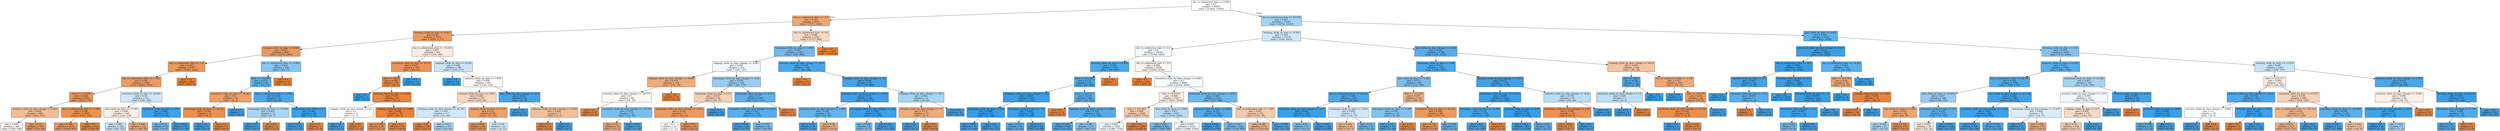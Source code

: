 digraph Tree {
node [shape=box, style="filled", color="black"] ;
0 [label="due_vs_submission_date <= 0.999\ngini = 0.5\nsamples = 26852\nvalue = [13426, 13426]", fillcolor="#e5813900"] ;
1 [label="due_vs_submission_date <= -0.0\ngini = 0.355\nsamples = 9455\nvalue = [7272, 2183]", fillcolor="#e58139b2"] ;
0 -> 1 [labeldistance=2.5, labelangle=45, headlabel="True"] ;
2 [label="forumng_clicks_by_days <= 8.923\ngini = 0.29\nsamples = 7272\nvalue = [5995, 1277]", fillcolor="#e58139c9"] ;
1 -> 2 ;
3 [label="subpage_clicks_by_days <= 8.981\ngini = 0.267\nsamples = 6867\nvalue = [5776, 1091]", fillcolor="#e58139cf"] ;
2 -> 3 ;
4 [label="due_vs_submission_date <= -1.0\ngini = 0.256\nsamples = 6767\nvalue = [5747, 1020]", fillcolor="#e58139d2"] ;
3 -> 4 ;
5 [label="due_vs_submission_date <= -1.001\ngini = 0.285\nsamples = 5922\nvalue = [4902, 1020]", fillcolor="#e58139ca"] ;
4 -> 5 ;
6 [label="date <= 117.038\ngini = 0.242\nsamples = 5491\nvalue = [4717, 774]", fillcolor="#e58139d5"] ;
5 -> 6 ;
7 [label="resource_clicks_by_days_change <= 0.005\ngini = 0.435\nsamples = 664\nvalue = [452, 212]", fillcolor="#e5813987"] ;
6 -> 7 ;
8 [label="gini = 0.499\nsamples = 348\nvalue = [180, 168]", fillcolor="#e5813911"] ;
7 -> 8 ;
9 [label="gini = 0.24\nsamples = 316\nvalue = [272, 44]", fillcolor="#e58139d6"] ;
7 -> 9 ;
10 [label="due_vs_submission_date <= -1.999\ngini = 0.206\nsamples = 4827\nvalue = [4265, 562]", fillcolor="#e58139dd"] ;
6 -> 10 ;
11 [label="gini = 0.238\nsamples = 4072\nvalue = [3510, 562]", fillcolor="#e58139d6"] ;
10 -> 11 ;
12 [label="gini = 0.0\nsamples = 755\nvalue = [755, 0]", fillcolor="#e58139ff"] ;
10 -> 12 ;
13 [label="oucontent_clicks_by_days <= 26.891\ngini = 0.49\nsamples = 431\nvalue = [185, 246]", fillcolor="#399de53f"] ;
5 -> 13 ;
14 [label="quiz_clicks_by_days <= 77.004\ngini = 0.498\nsamples = 340\nvalue = [182, 158]", fillcolor="#e5813922"] ;
13 -> 14 ;
15 [label="gini = 0.484\nsamples = 224\nvalue = [92, 132]", fillcolor="#399de54d"] ;
14 -> 15 ;
16 [label="gini = 0.348\nsamples = 116\nvalue = [90, 26]", fillcolor="#e58139b5"] ;
14 -> 16 ;
17 [label="oucontent_clicks_by_days <= 29.5\ngini = 0.064\nsamples = 91\nvalue = [3, 88]", fillcolor="#399de5f6"] ;
13 -> 17 ;
18 [label="gini = 0.32\nsamples = 10\nvalue = [2, 8]", fillcolor="#399de5bf"] ;
17 -> 18 ;
19 [label="gini = 0.024\nsamples = 81\nvalue = [1, 80]", fillcolor="#399de5fc"] ;
17 -> 19 ;
20 [label="gini = 0.0\nsamples = 845\nvalue = [845, 0]", fillcolor="#e58139ff"] ;
4 -> 20 ;
21 [label="due_vs_submission_date <= -0.889\ngini = 0.412\nsamples = 100\nvalue = [29, 71]", fillcolor="#399de597"] ;
3 -> 21 ;
22 [label="date <= 116.094\ngini = 0.275\nsamples = 85\nvalue = [14, 71]", fillcolor="#399de5cd"] ;
21 -> 22 ;
23 [label="oucontent_clicks_by_days <= 79.283\ngini = 0.32\nsamples = 10\nvalue = [8, 2]", fillcolor="#e58139bf"] ;
22 -> 23 ;
24 [label="homepage_clicks_by_days <= 14.351\ngini = 0.198\nsamples = 9\nvalue = [8, 1]", fillcolor="#e58139df"] ;
23 -> 24 ;
25 [label="gini = 0.0\nsamples = 1\nvalue = [0, 1]", fillcolor="#399de5ff"] ;
24 -> 25 ;
26 [label="gini = 0.0\nsamples = 8\nvalue = [8, 0]", fillcolor="#e58139ff"] ;
24 -> 26 ;
27 [label="gini = 0.0\nsamples = 1\nvalue = [0, 1]", fillcolor="#399de5ff"] ;
23 -> 27 ;
28 [label="due_vs_submission_date <= -2.081\ngini = 0.147\nsamples = 75\nvalue = [6, 69]", fillcolor="#399de5e9"] ;
22 -> 28 ;
29 [label="homepage_clicks_by_days <= 19.998\ngini = 0.463\nsamples = 11\nvalue = [4, 7]", fillcolor="#399de56d"] ;
28 -> 29 ;
30 [label="gini = 0.0\nsamples = 7\nvalue = [0, 7]", fillcolor="#399de5ff"] ;
29 -> 30 ;
31 [label="gini = 0.0\nsamples = 4\nvalue = [4, 0]", fillcolor="#e58139ff"] ;
29 -> 31 ;
32 [label="assessment_type_TMA <= 0.5\ngini = 0.061\nsamples = 64\nvalue = [2, 62]", fillcolor="#399de5f7"] ;
28 -> 32 ;
33 [label="gini = 0.031\nsamples = 63\nvalue = [1, 62]", fillcolor="#399de5fb"] ;
32 -> 33 ;
34 [label="gini = 0.0\nsamples = 1\nvalue = [1, 0]", fillcolor="#e58139ff"] ;
32 -> 34 ;
35 [label="gini = 0.0\nsamples = 15\nvalue = [15, 0]", fillcolor="#e58139ff"] ;
21 -> 35 ;
36 [label="due_vs_submission_date <= -14.019\ngini = 0.497\nsamples = 405\nvalue = [219, 186]", fillcolor="#e5813926"] ;
2 -> 36 ;
37 [label="oucontent_clicks_by_days <= 9.479\ngini = 0.237\nsamples = 109\nvalue = [94, 15]", fillcolor="#e58139d6"] ;
36 -> 37 ;
38 [label="date <= 145.0\ngini = 0.096\nsamples = 99\nvalue = [94, 5]", fillcolor="#e58139f1"] ;
37 -> 38 ;
39 [label="gini = 0.0\nsamples = 2\nvalue = [0, 2]", fillcolor="#399de5ff"] ;
38 -> 39 ;
40 [label="forumng_clicks_by_days <= 9.039\ngini = 0.06\nsamples = 97\nvalue = [94, 3]", fillcolor="#e58139f7"] ;
38 -> 40 ;
41 [label="subpage_clicks_by_days_change <= 0.5\ngini = 0.5\nsamples = 2\nvalue = [1, 1]", fillcolor="#e5813900"] ;
40 -> 41 ;
42 [label="gini = 0.0\nsamples = 1\nvalue = [0, 1]", fillcolor="#399de5ff"] ;
41 -> 42 ;
43 [label="gini = 0.0\nsamples = 1\nvalue = [1, 0]", fillcolor="#e58139ff"] ;
41 -> 43 ;
44 [label="subpage_clicks_by_days <= 0.083\ngini = 0.041\nsamples = 95\nvalue = [93, 2]", fillcolor="#e58139fa"] ;
40 -> 44 ;
45 [label="gini = 0.188\nsamples = 19\nvalue = [17, 2]", fillcolor="#e58139e1"] ;
44 -> 45 ;
46 [label="gini = 0.0\nsamples = 76\nvalue = [76, 0]", fillcolor="#e58139ff"] ;
44 -> 46 ;
47 [label="gini = 0.0\nsamples = 10\nvalue = [0, 10]", fillcolor="#399de5ff"] ;
37 -> 47 ;
48 [label="subpage_clicks_by_days <= 0.236\ngini = 0.488\nsamples = 296\nvalue = [125, 171]", fillcolor="#399de545"] ;
36 -> 48 ;
49 [label="gini = 0.0\nsamples = 55\nvalue = [0, 55]", fillcolor="#399de5ff"] ;
48 -> 49 ;
50 [label="resource_clicks_by_days <= 5.994\ngini = 0.499\nsamples = 241\nvalue = [125, 116]", fillcolor="#e5813912"] ;
48 -> 50 ;
51 [label="resource_clicks_by_days <= 2.007\ngini = 0.482\nsamples = 207\nvalue = [123, 84]", fillcolor="#e5813951"] ;
50 -> 51 ;
52 [label="forumng_clicks_by_days_change <= -87.305\ngini = 0.492\nsamples = 117\nvalue = [51, 66]", fillcolor="#399de53a"] ;
51 -> 52 ;
53 [label="gini = 0.0\nsamples = 16\nvalue = [16, 0]", fillcolor="#e58139ff"] ;
52 -> 53 ;
54 [label="gini = 0.453\nsamples = 101\nvalue = [35, 66]", fillcolor="#399de578"] ;
52 -> 54 ;
55 [label="forumng_clicks_by_days <= 17.97\ngini = 0.32\nsamples = 90\nvalue = [72, 18]", fillcolor="#e58139bf"] ;
51 -> 55 ;
56 [label="gini = 0.159\nsamples = 69\nvalue = [63, 6]", fillcolor="#e58139e7"] ;
55 -> 56 ;
57 [label="gini = 0.49\nsamples = 21\nvalue = [9, 12]", fillcolor="#399de540"] ;
55 -> 57 ;
58 [label="quiz_clicks_by_days_change <= 33.0\ngini = 0.111\nsamples = 34\nvalue = [2, 32]", fillcolor="#399de5ef"] ;
50 -> 58 ;
59 [label="gini = 0.0\nsamples = 31\nvalue = [0, 31]", fillcolor="#399de5ff"] ;
58 -> 59 ;
60 [label="resource_clicks_by_days_change <= 3.644\ngini = 0.444\nsamples = 3\nvalue = [2, 1]", fillcolor="#e581397f"] ;
58 -> 60 ;
61 [label="gini = 0.0\nsamples = 2\nvalue = [2, 0]", fillcolor="#e58139ff"] ;
60 -> 61 ;
62 [label="gini = 0.0\nsamples = 1\nvalue = [0, 1]", fillcolor="#399de5ff"] ;
60 -> 62 ;
63 [label="due_vs_submission_date <= 0.0\ngini = 0.486\nsamples = 2183\nvalue = [1277, 906]", fillcolor="#e581394a"] ;
1 -> 63 ;
64 [label="homepage_clicks_by_days <= 2.993\ngini = 0.347\nsamples = 1167\nvalue = [261, 906]", fillcolor="#399de5b6"] ;
63 -> 64 ;
65 [label="subpage_clicks_by_days_change <= -0.007\ngini = 0.499\nsamples = 418\nvalue = [201, 217]", fillcolor="#399de513"] ;
64 -> 65 ;
66 [label="subpage_clicks_by_days_change <= -0.998\ngini = 0.378\nsamples = 154\nvalue = [115, 39]", fillcolor="#e58139a9"] ;
65 -> 66 ;
67 [label="resource_clicks_by_days_change <= -16.279\ngini = 0.5\nsamples = 80\nvalue = [41, 39]", fillcolor="#e581390c"] ;
66 -> 67 ;
68 [label="gini = 0.0\nsamples = 28\nvalue = [28, 0]", fillcolor="#e58139ff"] ;
67 -> 68 ;
69 [label="oucontent_clicks_by_days_change <= -10.778\ngini = 0.375\nsamples = 52\nvalue = [13, 39]", fillcolor="#399de5aa"] ;
67 -> 69 ;
70 [label="gini = 0.32\nsamples = 15\nvalue = [12, 3]", fillcolor="#e58139bf"] ;
69 -> 70 ;
71 [label="gini = 0.053\nsamples = 37\nvalue = [1, 36]", fillcolor="#399de5f8"] ;
69 -> 71 ;
72 [label="gini = 0.0\nsamples = 74\nvalue = [74, 0]", fillcolor="#e58139ff"] ;
66 -> 72 ;
73 [label="homepage_clicks_by_days_change <= -0.01\ngini = 0.439\nsamples = 264\nvalue = [86, 178]", fillcolor="#399de584"] ;
65 -> 73 ;
74 [label="homepage_clicks_by_days <= 0.5\ngini = 0.474\nsamples = 96\nvalue = [59, 37]", fillcolor="#e581395f"] ;
73 -> 74 ;
75 [label="homepage_clicks_by_days_change <= -2.935\ngini = 0.281\nsamples = 71\nvalue = [59, 12]", fillcolor="#e58139cb"] ;
74 -> 75 ;
76 [label="gini = 0.5\nsamples = 14\nvalue = [7, 7]", fillcolor="#e5813900"] ;
75 -> 76 ;
77 [label="gini = 0.16\nsamples = 57\nvalue = [52, 5]", fillcolor="#e58139e6"] ;
75 -> 77 ;
78 [label="gini = 0.0\nsamples = 25\nvalue = [0, 25]", fillcolor="#399de5ff"] ;
74 -> 78 ;
79 [label="homepage_clicks_by_days <= 2.071\ngini = 0.27\nsamples = 168\nvalue = [27, 141]", fillcolor="#399de5ce"] ;
73 -> 79 ;
80 [label="homepage_clicks_by_days_change <= 0.049\ngini = 0.241\nsamples = 164\nvalue = [23, 141]", fillcolor="#399de5d5"] ;
79 -> 80 ;
81 [label="gini = 0.074\nsamples = 78\nvalue = [3, 75]", fillcolor="#399de5f5"] ;
80 -> 81 ;
82 [label="gini = 0.357\nsamples = 86\nvalue = [20, 66]", fillcolor="#399de5b2"] ;
80 -> 82 ;
83 [label="gini = 0.0\nsamples = 4\nvalue = [4, 0]", fillcolor="#e58139ff"] ;
79 -> 83 ;
84 [label="resource_clicks_by_days_change <= -20.0\ngini = 0.147\nsamples = 749\nvalue = [60, 689]", fillcolor="#399de5e9"] ;
64 -> 84 ;
85 [label="gini = 0.0\nsamples = 22\nvalue = [22, 0]", fillcolor="#e58139ff"] ;
84 -> 85 ;
86 [label="subpage_clicks_by_days_change <= 9.5\ngini = 0.099\nsamples = 727\nvalue = [38, 689]", fillcolor="#399de5f1"] ;
84 -> 86 ;
87 [label="forumng_clicks_by_days_change <= -0.068\ngini = 0.079\nsamples = 702\nvalue = [29, 673]", fillcolor="#399de5f4"] ;
86 -> 87 ;
88 [label="forumng_clicks_by_days_change <= -1.903\ngini = 0.295\nsamples = 78\nvalue = [14, 64]", fillcolor="#399de5c7"] ;
87 -> 88 ;
89 [label="gini = 0.032\nsamples = 61\nvalue = [1, 60]", fillcolor="#399de5fb"] ;
88 -> 89 ;
90 [label="gini = 0.36\nsamples = 17\nvalue = [13, 4]", fillcolor="#e58139b1"] ;
88 -> 90 ;
91 [label="homepage_clicks_by_days_change <= -9.0\ngini = 0.047\nsamples = 624\nvalue = [15, 609]", fillcolor="#399de5f9"] ;
87 -> 91 ;
92 [label="gini = 0.346\nsamples = 9\nvalue = [2, 7]", fillcolor="#399de5b6"] ;
91 -> 92 ;
93 [label="gini = 0.041\nsamples = 615\nvalue = [13, 602]", fillcolor="#399de5f9"] ;
91 -> 93 ;
94 [label="subpage_clicks_by_days_change <= 10.5\ngini = 0.461\nsamples = 25\nvalue = [9, 16]", fillcolor="#399de570"] ;
86 -> 94 ;
95 [label="resource_clicks_by_days_change <= 7.0\ngini = 0.375\nsamples = 12\nvalue = [9, 3]", fillcolor="#e58139aa"] ;
94 -> 95 ;
96 [label="gini = 0.0\nsamples = 3\nvalue = [0, 3]", fillcolor="#399de5ff"] ;
95 -> 96 ;
97 [label="gini = 0.0\nsamples = 9\nvalue = [9, 0]", fillcolor="#e58139ff"] ;
95 -> 97 ;
98 [label="gini = 0.0\nsamples = 13\nvalue = [0, 13]", fillcolor="#399de5ff"] ;
94 -> 98 ;
99 [label="gini = 0.0\nsamples = 1016\nvalue = [1016, 0]", fillcolor="#e58139ff"] ;
63 -> 99 ;
100 [label="due_vs_submission_date <= 33.978\ngini = 0.457\nsamples = 17397\nvalue = [6154, 11243]", fillcolor="#399de573"] ;
0 -> 100 [labeldistance=2.5, labelangle=-45, headlabel="False"] ;
101 [label="forumng_clicks_by_days <= 8.999\ngini = 0.492\nsamples = 12276\nvalue = [5341, 6935]", fillcolor="#399de53b"] ;
100 -> 101 ;
102 [label="due_vs_submission_date <= 1.0\ngini = 0.5\nsamples = 10528\nvalue = [5104, 5424]", fillcolor="#399de50f"] ;
101 -> 102 ;
103 [label="forumng_clicks_by_days <= 8.018\ngini = 0.182\nsamples = 979\nvalue = [99, 880]", fillcolor="#399de5e2"] ;
102 -> 103 ;
104 [label="date <= 117.265\ngini = 0.171\nsamples = 972\nvalue = [92, 880]", fillcolor="#399de5e4"] ;
103 -> 104 ;
105 [label="homepage_clicks_by_days_change <= 4.5\ngini = 0.018\nsamples = 327\nvalue = [3, 324]", fillcolor="#399de5fd"] ;
104 -> 105 ;
106 [label="homepage_clicks_by_days <= 0.5\ngini = 0.009\nsamples = 227\nvalue = [1, 226]", fillcolor="#399de5fe"] ;
105 -> 106 ;
107 [label="gini = 0.028\nsamples = 70\nvalue = [1, 69]", fillcolor="#399de5fb"] ;
106 -> 107 ;
108 [label="gini = 0.0\nsamples = 157\nvalue = [0, 157]", fillcolor="#399de5ff"] ;
106 -> 108 ;
109 [label="homepage_clicks_by_days <= 5.5\ngini = 0.039\nsamples = 100\nvalue = [2, 98]", fillcolor="#399de5fa"] ;
105 -> 109 ;
110 [label="gini = 0.219\nsamples = 16\nvalue = [2, 14]", fillcolor="#399de5db"] ;
109 -> 110 ;
111 [label="gini = 0.0\nsamples = 84\nvalue = [0, 84]", fillcolor="#399de5ff"] ;
109 -> 111 ;
112 [label="date <= 123.747\ngini = 0.238\nsamples = 645\nvalue = [89, 556]", fillcolor="#399de5d6"] ;
104 -> 112 ;
113 [label="gini = 0.0\nsamples = 10\nvalue = [10, 0]", fillcolor="#e58139ff"] ;
112 -> 113 ;
114 [label="subpage_clicks_by_days_change <= 0.069\ngini = 0.218\nsamples = 635\nvalue = [79, 556]", fillcolor="#399de5db"] ;
112 -> 114 ;
115 [label="gini = 0.134\nsamples = 458\nvalue = [33, 425]", fillcolor="#399de5eb"] ;
114 -> 115 ;
116 [label="gini = 0.385\nsamples = 177\nvalue = [46, 131]", fillcolor="#399de5a5"] ;
114 -> 116 ;
117 [label="gini = 0.0\nsamples = 7\nvalue = [7, 0]", fillcolor="#e58139ff"] ;
103 -> 117 ;
118 [label="due_vs_submission_date <= 2.0\ngini = 0.499\nsamples = 9549\nvalue = [5005, 4544]", fillcolor="#e5813917"] ;
102 -> 118 ;
119 [label="gini = 0.0\nsamples = 681\nvalue = [681, 0]", fillcolor="#e58139ff"] ;
118 -> 119 ;
120 [label="oucontent_clicks_by_days_change <= 0.981\ngini = 0.5\nsamples = 8868\nvalue = [4324, 4544]", fillcolor="#399de50c"] ;
118 -> 120 ;
121 [label="date <= 228.995\ngini = 0.498\nsamples = 7627\nvalue = [4067, 3560]", fillcolor="#e5813920"] ;
120 -> 121 ;
122 [label="date <= 222.003\ngini = 0.468\nsamples = 4590\nvalue = [2874, 1716]", fillcolor="#e5813967"] ;
121 -> 122 ;
123 [label="gini = 0.499\nsamples = 3300\nvalue = [1584, 1716]", fillcolor="#399de514"] ;
122 -> 123 ;
124 [label="gini = 0.0\nsamples = 1290\nvalue = [1290, 0]", fillcolor="#e58139ff"] ;
122 -> 124 ;
125 [label="quiz_clicks_by_days <= 0.002\ngini = 0.477\nsamples = 3037\nvalue = [1193, 1844]", fillcolor="#399de55a"] ;
121 -> 125 ;
126 [label="gini = 0.32\nsamples = 925\nvalue = [185, 740]", fillcolor="#399de5bf"] ;
125 -> 126 ;
127 [label="gini = 0.499\nsamples = 2112\nvalue = [1008, 1104]", fillcolor="#399de516"] ;
125 -> 127 ;
128 [label="homepage_clicks_by_days_change <= 16.03\ngini = 0.328\nsamples = 1241\nvalue = [257, 984]", fillcolor="#399de5bc"] ;
120 -> 128 ;
129 [label="resource_clicks_by_days <= 0.028\ngini = 0.213\nsamples = 1031\nvalue = [125, 906]", fillcolor="#399de5dc"] ;
128 -> 129 ;
130 [label="gini = 0.004\nsamples = 475\nvalue = [1, 474]", fillcolor="#399de5fe"] ;
129 -> 130 ;
131 [label="gini = 0.347\nsamples = 556\nvalue = [124, 432]", fillcolor="#399de5b6"] ;
129 -> 131 ;
132 [label="due_vs_submission_date <= 7.998\ngini = 0.467\nsamples = 210\nvalue = [132, 78]", fillcolor="#e5813968"] ;
128 -> 132 ;
133 [label="gini = 0.382\nsamples = 175\nvalue = [130, 45]", fillcolor="#e58139a7"] ;
132 -> 133 ;
134 [label="gini = 0.108\nsamples = 35\nvalue = [2, 33]", fillcolor="#399de5f0"] ;
132 -> 134 ;
135 [label="quiz_clicks_by_days_change <= 19.04\ngini = 0.234\nsamples = 1748\nvalue = [237, 1511]", fillcolor="#399de5d7"] ;
101 -> 135 ;
136 [label="homepage_clicks_by_days <= 8.99\ngini = 0.174\nsamples = 1623\nvalue = [156, 1467]", fillcolor="#399de5e4"] ;
135 -> 136 ;
137 [label="quiz_clicks_by_days <= 1.462\ngini = 0.373\nsamples = 444\nvalue = [110, 334]", fillcolor="#399de5ab"] ;
136 -> 137 ;
138 [label="due_vs_submission_date <= 28.096\ngini = 0.164\nsamples = 334\nvalue = [30, 304]", fillcolor="#399de5e6"] ;
137 -> 138 ;
139 [label="oucontent_clicks_by_days_change <= -15.0\ngini = 0.042\nsamples = 279\nvalue = [6, 273]", fillcolor="#399de5f9"] ;
138 -> 139 ;
140 [label="gini = 0.36\nsamples = 17\nvalue = [4, 13]", fillcolor="#399de5b1"] ;
139 -> 140 ;
141 [label="gini = 0.015\nsamples = 262\nvalue = [2, 260]", fillcolor="#399de5fd"] ;
139 -> 141 ;
142 [label="homepage_clicks_by_days <= 3.638\ngini = 0.492\nsamples = 55\nvalue = [24, 31]", fillcolor="#399de53a"] ;
138 -> 142 ;
143 [label="gini = 0.403\nsamples = 25\nvalue = [18, 7]", fillcolor="#e581399c"] ;
142 -> 143 ;
144 [label="gini = 0.32\nsamples = 30\nvalue = [6, 24]", fillcolor="#399de5bf"] ;
142 -> 144 ;
145 [label="date <= 222.036\ngini = 0.397\nsamples = 110\nvalue = [80, 30]", fillcolor="#e581399f"] ;
137 -> 145 ;
146 [label="homepage_clicks_by_days <= 8.188\ngini = 0.397\nsamples = 22\nvalue = [6, 16]", fillcolor="#399de59f"] ;
145 -> 146 ;
147 [label="gini = 0.111\nsamples = 17\nvalue = [1, 16]", fillcolor="#399de5ef"] ;
146 -> 147 ;
148 [label="gini = 0.0\nsamples = 5\nvalue = [5, 0]", fillcolor="#e58139ff"] ;
146 -> 148 ;
149 [label="oucontent_clicks_by_days <= 18.355\ngini = 0.268\nsamples = 88\nvalue = [74, 14]", fillcolor="#e58139cf"] ;
145 -> 149 ;
150 [label="gini = 0.178\nsamples = 81\nvalue = [73, 8]", fillcolor="#e58139e3"] ;
149 -> 150 ;
151 [label="gini = 0.245\nsamples = 7\nvalue = [1, 6]", fillcolor="#399de5d4"] ;
149 -> 151 ;
152 [label="glossary_clicks_by_days_change <= 1.007\ngini = 0.075\nsamples = 1179\nvalue = [46, 1133]", fillcolor="#399de5f5"] ;
136 -> 152 ;
153 [label="homepage_clicks_by_days <= 10.836\ngini = 0.029\nsamples = 1103\nvalue = [16, 1087]", fillcolor="#399de5fb"] ;
152 -> 153 ;
154 [label="homepage_clicks_by_days <= 10.022\ngini = 0.129\nsamples = 159\nvalue = [11, 148]", fillcolor="#399de5ec"] ;
153 -> 154 ;
155 [label="gini = 0.097\nsamples = 156\nvalue = [8, 148]", fillcolor="#399de5f1"] ;
154 -> 155 ;
156 [label="gini = 0.0\nsamples = 3\nvalue = [3, 0]", fillcolor="#e58139ff"] ;
154 -> 156 ;
157 [label="glossary_clicks_by_days <= 4.29\ngini = 0.011\nsamples = 944\nvalue = [5, 939]", fillcolor="#399de5fe"] ;
153 -> 157 ;
158 [label="gini = 0.002\nsamples = 913\nvalue = [1, 912]", fillcolor="#399de5ff"] ;
157 -> 158 ;
159 [label="gini = 0.225\nsamples = 31\nvalue = [4, 27]", fillcolor="#399de5d9"] ;
157 -> 159 ;
160 [label="resource_clicks_by_days_change <= -0.38\ngini = 0.478\nsamples = 76\nvalue = [30, 46]", fillcolor="#399de559"] ;
152 -> 160 ;
161 [label="homepage_clicks_by_days_change <= 9.39\ngini = 0.208\nsamples = 34\nvalue = [30, 4]", fillcolor="#e58139dd"] ;
160 -> 161 ;
162 [label="gini = 0.062\nsamples = 31\nvalue = [30, 1]", fillcolor="#e58139f6"] ;
161 -> 162 ;
163 [label="gini = 0.0\nsamples = 3\nvalue = [0, 3]", fillcolor="#399de5ff"] ;
161 -> 163 ;
164 [label="gini = 0.0\nsamples = 42\nvalue = [0, 42]", fillcolor="#399de5ff"] ;
160 -> 164 ;
165 [label="forumng_clicks_by_days_change <= 9.023\ngini = 0.456\nsamples = 125\nvalue = [81, 44]", fillcolor="#e5813974"] ;
135 -> 165 ;
166 [label="date <= 120.5\ngini = 0.165\nsamples = 22\nvalue = [2, 20]", fillcolor="#399de5e6"] ;
165 -> 166 ;
167 [label="oucontent_clicks_by_days_change <= 7.0\ngini = 0.48\nsamples = 5\nvalue = [2, 3]", fillcolor="#399de555"] ;
166 -> 167 ;
168 [label="gini = 0.0\nsamples = 3\nvalue = [0, 3]", fillcolor="#399de5ff"] ;
167 -> 168 ;
169 [label="gini = 0.0\nsamples = 2\nvalue = [2, 0]", fillcolor="#e58139ff"] ;
167 -> 169 ;
170 [label="gini = 0.0\nsamples = 17\nvalue = [0, 17]", fillcolor="#399de5ff"] ;
166 -> 170 ;
171 [label="due_vs_submission_date <= 1.156\ngini = 0.357\nsamples = 103\nvalue = [79, 24]", fillcolor="#e58139b2"] ;
165 -> 171 ;
172 [label="gini = 0.0\nsamples = 8\nvalue = [0, 8]", fillcolor="#399de5ff"] ;
171 -> 172 ;
173 [label="date <= 218.376\ngini = 0.28\nsamples = 95\nvalue = [79, 16]", fillcolor="#e58139cb"] ;
171 -> 173 ;
174 [label="oucontent_clicks_by_days_change <= 11.356\ngini = 0.184\nsamples = 88\nvalue = [79, 9]", fillcolor="#e58139e2"] ;
173 -> 174 ;
175 [label="gini = 0.0\nsamples = 5\nvalue = [0, 5]", fillcolor="#399de5ff"] ;
174 -> 175 ;
176 [label="gini = 0.092\nsamples = 83\nvalue = [79, 4]", fillcolor="#e58139f2"] ;
174 -> 176 ;
177 [label="gini = 0.0\nsamples = 7\nvalue = [0, 7]", fillcolor="#399de5ff"] ;
173 -> 177 ;
178 [label="quiz_clicks_by_days <= 0.027\ngini = 0.267\nsamples = 5121\nvalue = [813, 4308]", fillcolor="#399de5cf"] ;
100 -> 178 ;
179 [label="oucontent_clicks_by_days_change <= 0.022\ngini = 0.033\nsamples = 2263\nvalue = [38, 2225]", fillcolor="#399de5fb"] ;
178 -> 179 ;
180 [label="due_vs_submission_date <= 34.5\ngini = 0.002\nsamples = 2032\nvalue = [2, 2030]", fillcolor="#399de5ff"] ;
179 -> 180 ;
181 [label="resource_clicks_by_days <= 2.5\ngini = 0.067\nsamples = 29\nvalue = [1, 28]", fillcolor="#399de5f6"] ;
180 -> 181 ;
182 [label="gini = 0.0\nsamples = 22\nvalue = [0, 22]", fillcolor="#399de5ff"] ;
181 -> 182 ;
183 [label="oucontent_clicks_by_days <= 19.0\ngini = 0.245\nsamples = 7\nvalue = [1, 6]", fillcolor="#399de5d4"] ;
181 -> 183 ;
184 [label="gini = 0.0\nsamples = 1\nvalue = [1, 0]", fillcolor="#e58139ff"] ;
183 -> 184 ;
185 [label="gini = 0.0\nsamples = 6\nvalue = [0, 6]", fillcolor="#399de5ff"] ;
183 -> 185 ;
186 [label="forumng_clicks_by_days <= 6.5\ngini = 0.001\nsamples = 2003\nvalue = [1, 2002]", fillcolor="#399de5ff"] ;
180 -> 186 ;
187 [label="gini = 0.0\nsamples = 1539\nvalue = [0, 1539]", fillcolor="#399de5ff"] ;
186 -> 187 ;
188 [label="forumng_clicks_by_days <= 7.5\ngini = 0.004\nsamples = 464\nvalue = [1, 463]", fillcolor="#399de5fe"] ;
186 -> 188 ;
189 [label="homepage_clicks_by_days <= 3.5\ngini = 0.087\nsamples = 22\nvalue = [1, 21]", fillcolor="#399de5f3"] ;
188 -> 189 ;
190 [label="gini = 0.32\nsamples = 5\nvalue = [1, 4]", fillcolor="#399de5bf"] ;
189 -> 190 ;
191 [label="gini = 0.0\nsamples = 17\nvalue = [0, 17]", fillcolor="#399de5ff"] ;
189 -> 191 ;
192 [label="gini = 0.0\nsamples = 442\nvalue = [0, 442]", fillcolor="#399de5ff"] ;
188 -> 192 ;
193 [label="due_vs_submission_date <= 74.268\ngini = 0.263\nsamples = 231\nvalue = [36, 195]", fillcolor="#399de5d0"] ;
179 -> 193 ;
194 [label="date <= 222.746\ngini = 0.34\nsamples = 46\nvalue = [36, 10]", fillcolor="#e58139b8"] ;
193 -> 194 ;
195 [label="gini = 0.0\nsamples = 9\nvalue = [0, 9]", fillcolor="#399de5ff"] ;
194 -> 195 ;
196 [label="subpage_clicks_by_days <= 2.989\ngini = 0.053\nsamples = 37\nvalue = [36, 1]", fillcolor="#e58139f8"] ;
194 -> 196 ;
197 [label="gini = 0.0\nsamples = 36\nvalue = [36, 0]", fillcolor="#e58139ff"] ;
196 -> 197 ;
198 [label="gini = 0.0\nsamples = 1\nvalue = [0, 1]", fillcolor="#399de5ff"] ;
196 -> 198 ;
199 [label="gini = 0.0\nsamples = 185\nvalue = [0, 185]", fillcolor="#399de5ff"] ;
193 -> 199 ;
200 [label="forumng_clicks_by_days <= 0.01\ngini = 0.395\nsamples = 2858\nvalue = [775, 2083]", fillcolor="#399de5a0"] ;
178 -> 200 ;
201 [label="resource_clicks_by_days <= 6.047\ngini = 0.261\nsamples = 1591\nvalue = [245, 1346]", fillcolor="#399de5d1"] ;
200 -> 201 ;
202 [label="due_vs_submission_date <= 54.704\ngini = 0.193\nsamples = 1294\nvalue = [140, 1154]", fillcolor="#399de5e0"] ;
201 -> 202 ;
203 [label="quiz_clicks_by_days <= 10.955\ngini = 0.437\nsamples = 298\nvalue = [96, 202]", fillcolor="#399de586"] ;
202 -> 203 ;
204 [label="quiz_clicks_by_days <= 3.062\ngini = 0.356\nsamples = 82\nvalue = [63, 19]", fillcolor="#e58139b2"] ;
203 -> 204 ;
205 [label="gini = 0.454\nsamples = 23\nvalue = [8, 15]", fillcolor="#399de577"] ;
204 -> 205 ;
206 [label="gini = 0.126\nsamples = 59\nvalue = [55, 4]", fillcolor="#e58139ec"] ;
204 -> 206 ;
207 [label="oucontent_clicks_by_days <= 0.5\ngini = 0.259\nsamples = 216\nvalue = [33, 183]", fillcolor="#399de5d1"] ;
203 -> 207 ;
208 [label="gini = 0.495\nsamples = 58\nvalue = [32, 26]", fillcolor="#e5813930"] ;
207 -> 208 ;
209 [label="gini = 0.013\nsamples = 158\nvalue = [1, 157]", fillcolor="#399de5fd"] ;
207 -> 209 ;
210 [label="quiz_clicks_by_days_change <= 67.344\ngini = 0.084\nsamples = 996\nvalue = [44, 952]", fillcolor="#399de5f3"] ;
202 -> 210 ;
211 [label="oucontent_clicks_by_days_change <= 1.139\ngini = 0.06\nsamples = 965\nvalue = [30, 935]", fillcolor="#399de5f7"] ;
210 -> 211 ;
212 [label="gini = 0.027\nsamples = 730\nvalue = [10, 720]", fillcolor="#399de5fb"] ;
211 -> 212 ;
213 [label="gini = 0.156\nsamples = 235\nvalue = [20, 215]", fillcolor="#399de5e7"] ;
211 -> 213 ;
214 [label="homepage_clicks_by_days_change <= 17.607\ngini = 0.495\nsamples = 31\nvalue = [14, 17]", fillcolor="#399de52d"] ;
210 -> 214 ;
215 [label="gini = 0.0\nsamples = 13\nvalue = [0, 13]", fillcolor="#399de5ff"] ;
214 -> 215 ;
216 [label="gini = 0.346\nsamples = 18\nvalue = [14, 4]", fillcolor="#e58139b6"] ;
214 -> 216 ;
217 [label="homepage_clicks_by_days <= 21.992\ngini = 0.457\nsamples = 297\nvalue = [105, 192]", fillcolor="#399de574"] ;
201 -> 217 ;
218 [label="resource_clicks_by_days_change <= 1.572\ngini = 0.499\nsamples = 211\nvalue = [102, 109]", fillcolor="#399de510"] ;
217 -> 218 ;
219 [label="subpage_clicks_by_days <= 8.5\ngini = 0.486\nsamples = 175\nvalue = [102, 73]", fillcolor="#e5813948"] ;
218 -> 219 ;
220 [label="gini = 0.46\nsamples = 159\nvalue = [102, 57]", fillcolor="#e5813970"] ;
219 -> 220 ;
221 [label="gini = 0.0\nsamples = 16\nvalue = [0, 16]", fillcolor="#399de5ff"] ;
219 -> 221 ;
222 [label="gini = 0.0\nsamples = 36\nvalue = [0, 36]", fillcolor="#399de5ff"] ;
218 -> 222 ;
223 [label="resource_clicks_by_days <= 6.647\ngini = 0.067\nsamples = 86\nvalue = [3, 83]", fillcolor="#399de5f6"] ;
217 -> 223 ;
224 [label="gini = 0.0\nsamples = 1\nvalue = [1, 0]", fillcolor="#e58139ff"] ;
223 -> 224 ;
225 [label="resource_clicks_by_days <= 7.688\ngini = 0.046\nsamples = 85\nvalue = [2, 83]", fillcolor="#399de5f9"] ;
223 -> 225 ;
226 [label="gini = 0.219\nsamples = 16\nvalue = [2, 14]", fillcolor="#399de5db"] ;
225 -> 226 ;
227 [label="gini = 0.0\nsamples = 69\nvalue = [0, 69]", fillcolor="#399de5ff"] ;
225 -> 227 ;
228 [label="forumng_clicks_by_days <= 13.979\ngini = 0.487\nsamples = 1267\nvalue = [530, 737]", fillcolor="#399de548"] ;
200 -> 228 ;
229 [label="date <= 222.117\ngini = 0.498\nsamples = 951\nvalue = [504, 447]", fillcolor="#e581391d"] ;
228 -> 229 ;
230 [label="resource_clicks_by_days_change <= -0.035\ngini = 0.154\nsamples = 143\nvalue = [12, 131]", fillcolor="#399de5e8"] ;
229 -> 230 ;
231 [label="resource_clicks_by_days_change <= -0.805\ngini = 0.5\nsamples = 18\nvalue = [9, 9]", fillcolor="#e5813900"] ;
230 -> 231 ;
232 [label="gini = 0.0\nsamples = 9\nvalue = [0, 9]", fillcolor="#399de5ff"] ;
231 -> 232 ;
233 [label="gini = 0.0\nsamples = 9\nvalue = [9, 0]", fillcolor="#e58139ff"] ;
231 -> 233 ;
234 [label="forumng_clicks_by_days <= 0.65\ngini = 0.047\nsamples = 125\nvalue = [3, 122]", fillcolor="#399de5f9"] ;
230 -> 234 ;
235 [label="gini = 0.0\nsamples = 3\nvalue = [3, 0]", fillcolor="#e58139ff"] ;
234 -> 235 ;
236 [label="gini = 0.0\nsamples = 122\nvalue = [0, 122]", fillcolor="#399de5ff"] ;
234 -> 236 ;
237 [label="oucontent_clicks_by_days <= 63.212\ngini = 0.476\nsamples = 808\nvalue = [492, 316]", fillcolor="#e581395b"] ;
229 -> 237 ;
238 [label="due_vs_submission_date <= 122.712\ngini = 0.416\nsamples = 670\nvalue = [472, 198]", fillcolor="#e5813994"] ;
237 -> 238 ;
239 [label="gini = 0.372\nsamples = 627\nvalue = [472, 155]", fillcolor="#e58139ab"] ;
238 -> 239 ;
240 [label="gini = 0.0\nsamples = 43\nvalue = [0, 43]", fillcolor="#399de5ff"] ;
238 -> 240 ;
241 [label="oucontent_clicks_by_days <= 182.894\ngini = 0.248\nsamples = 138\nvalue = [20, 118]", fillcolor="#399de5d4"] ;
237 -> 241 ;
242 [label="gini = 0.035\nsamples = 111\nvalue = [2, 109]", fillcolor="#399de5fa"] ;
241 -> 242 ;
243 [label="gini = 0.444\nsamples = 27\nvalue = [18, 9]", fillcolor="#e581397f"] ;
241 -> 243 ;
244 [label="resource_clicks_by_days_change <= -0.353\ngini = 0.151\nsamples = 316\nvalue = [26, 290]", fillcolor="#399de5e8"] ;
228 -> 244 ;
245 [label="resource_clicks_by_days_change <= -0.993\ngini = 0.498\nsamples = 45\nvalue = [24, 21]", fillcolor="#e5813920"] ;
244 -> 245 ;
246 [label="oucontent_clicks_by_days_change <= 41.5\ngini = 0.087\nsamples = 22\nvalue = [1, 21]", fillcolor="#399de5f3"] ;
245 -> 246 ;
247 [label="gini = 0.0\nsamples = 19\nvalue = [0, 19]", fillcolor="#399de5ff"] ;
246 -> 247 ;
248 [label="gini = 0.444\nsamples = 3\nvalue = [1, 2]", fillcolor="#399de57f"] ;
246 -> 248 ;
249 [label="gini = 0.0\nsamples = 23\nvalue = [23, 0]", fillcolor="#e58139ff"] ;
245 -> 249 ;
250 [label="forumng_clicks_by_days <= 14.515\ngini = 0.015\nsamples = 271\nvalue = [2, 269]", fillcolor="#399de5fd"] ;
244 -> 250 ;
251 [label="homepage_clicks_by_days <= 37.722\ngini = 0.198\nsamples = 18\nvalue = [2, 16]", fillcolor="#399de5df"] ;
250 -> 251 ;
252 [label="gini = 0.111\nsamples = 17\nvalue = [1, 16]", fillcolor="#399de5ef"] ;
251 -> 252 ;
253 [label="gini = 0.0\nsamples = 1\nvalue = [1, 0]", fillcolor="#e58139ff"] ;
251 -> 253 ;
254 [label="gini = 0.0\nsamples = 253\nvalue = [0, 253]", fillcolor="#399de5ff"] ;
250 -> 254 ;
}